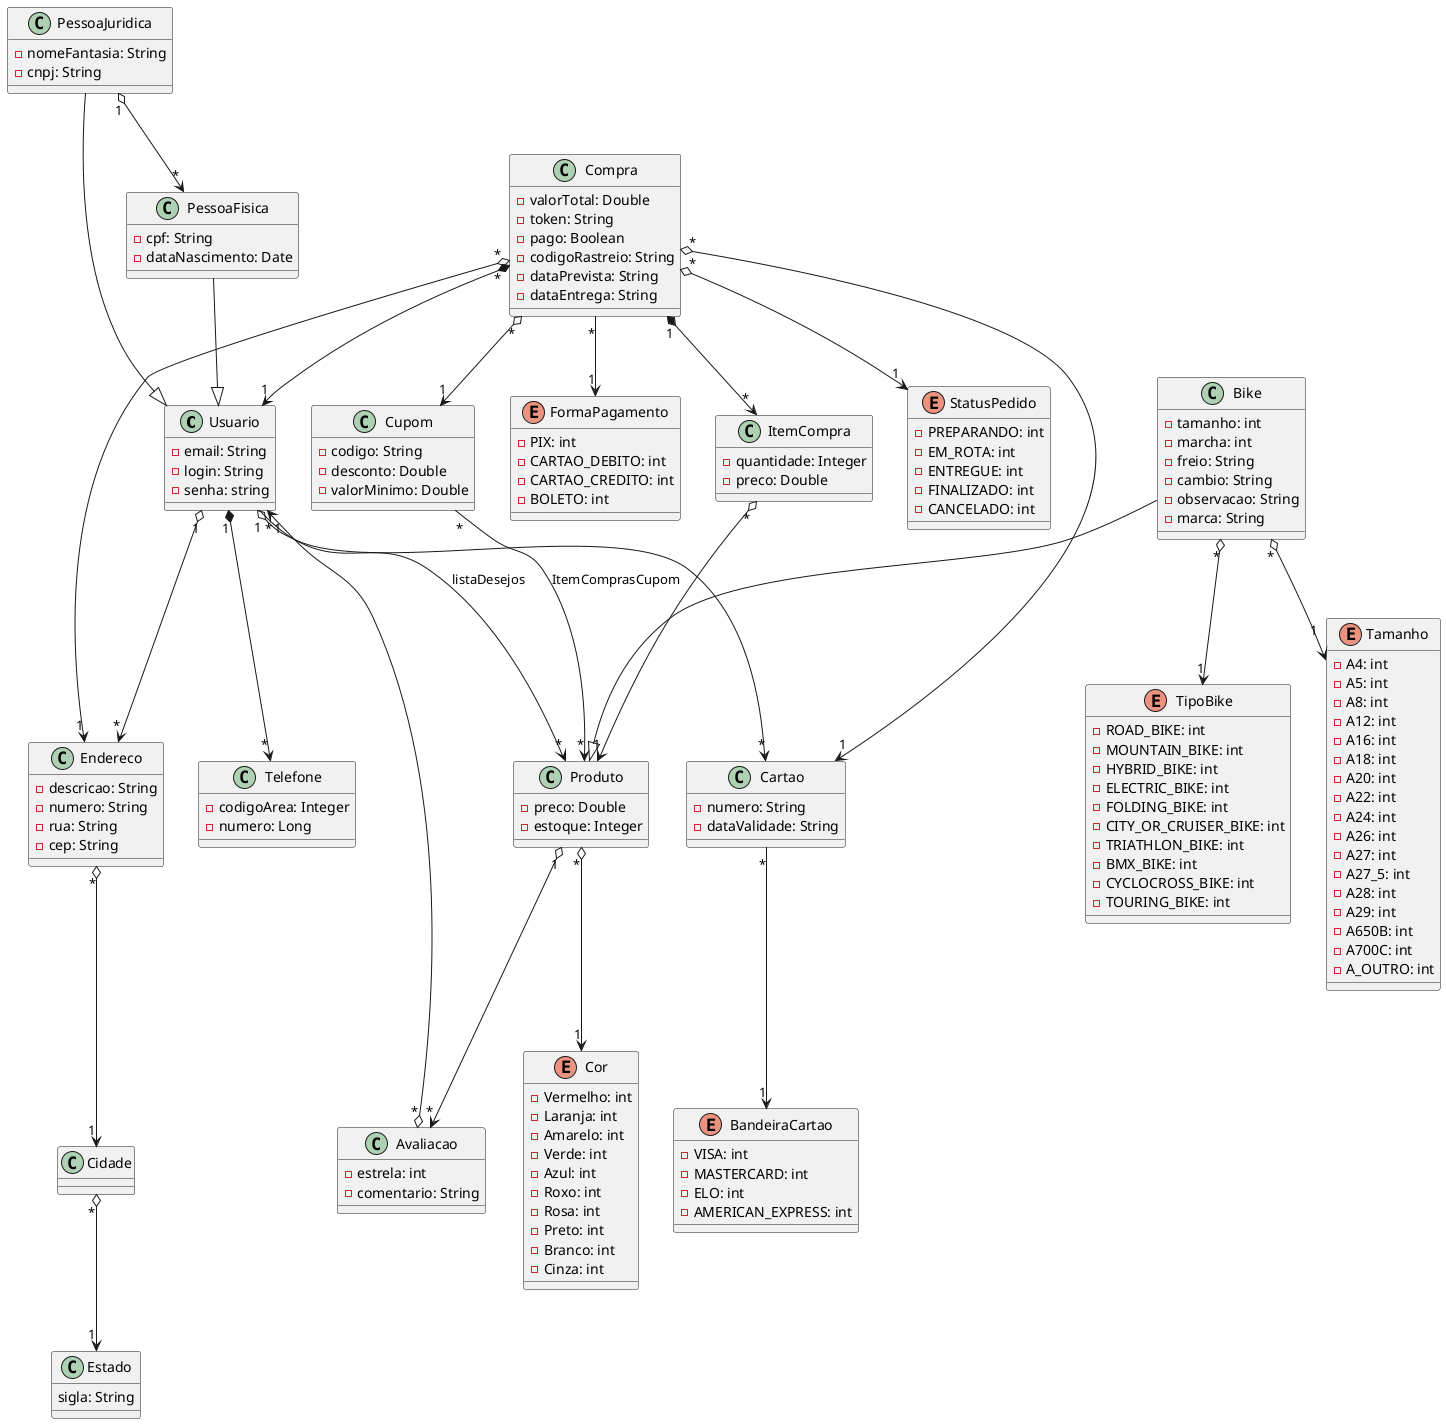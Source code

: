 @startuml

class Usuario {
    -email: String
    -login: String
    -senha: string
}

class Cartao{
    -numero: String
    -dataValidade: String
}

enum BandeiraCartao{
    -VISA: int
    -MASTERCARD: int
    -ELO: int
    -AMERICAN_EXPRESS: int

}

class Endereco{
    -descricao: String
    -numero: String
    -rua: String
    -cep: String
}

class Cidade{

}

class Estado{
    sigla: String
}

class PessoaFisica {
    -cpf: String
    -dataNascimento: Date
}

class PessoaJuridica {
    -nomeFantasia: String
    -cnpj: String

}

class Telefone{
    -codigoArea: Integer
    -numero: Long
}

class Produto {
    -preco: Double
    -estoque: Integer

}

class Bike {
    -tamanho: int
    -marcha: int
    -freio: String
    -cambio: String
    -observacao: String
    -marca: String
}

enum TipoBike{
    - ROAD_BIKE: int 
    - MOUNTAIN_BIKE: int 
    - HYBRID_BIKE: int 
    - ELECTRIC_BIKE: int 
    - FOLDING_BIKE: int 
    - CITY_OR_CRUISER_BIKE: int 
    - TRIATHLON_BIKE: int 
    - BMX_BIKE: int 
    - CYCLOCROSS_BIKE: int 
    - TOURING_BIKE: int
}

enum Tamanho{
    -A4: int
    -A5: int
    -A8: int
    -A12: int
    -A16: int
    -A18: int
    -A20: int
    -A22: int
    -A24: int
    -A26: int
    -A27: int
    -A27_5: int
    -A28: int
    -A29: int
    -A650B: int
    -A700C: int
    -A_OUTRO: int
    
}

class Compra{
    -valorTotal: Double
    -token: String
    -pago: Boolean
    -codigoRastreio: String
    -dataPrevista: String
    -dataEntrega: String
}


enum FormaPagamento{
    -PIX: int
    -CARTAO_DEBITO: int
    -CARTAO_CREDITO: int
    -BOLETO: int
}

enum StatusPedido{
    -PREPARANDO: int 
    -EM_ROTA: int 
    -ENTREGUE: int 
    -FINALIZADO: int 
    -CANCELADO: int 
}

class Avaliacao{
    -estrela: int
    -comentario: String
}


class Cupom{
    -codigo: String
    -desconto: Double
    -valorMinimo: Double
}

enum Cor{
    -Vermelho: int
    -Laranja: int
    -Amarelo: int
    -Verde: int
    -Azul: int
    -Roxo: int
    -Rosa: int
    -Preto: int
    -Branco: int
    -Cinza: int
}

class ItemCompra{
    -quantidade: Integer
    -preco: Double

}


Cidade "*" o--> "1" Estado
Endereco "*" o--> "1" Cidade

Compra "*" o--> "1" Cupom
Compra "1" *--> "*" ItemCompra
Compra "*" *--> "1" Usuario

Cupom "*" --> "*" Produto: ItemComprasCupom

Compra "*" o--> "1" Endereco

Compra "*" o--> "1" StatusPedido

Produto "1" o--> "*" Avaliacao

Avaliacao "*" o--> "1" Usuario

Compra "*" --> "1" FormaPagamento
Compra "*" o--> "1" Cartao

Cartao "*" --> "1" BandeiraCartao
Usuario "1" o--> "*" Cartao 
Usuario "1" o--> "*" Endereco
Usuario "1" *--> "*" Telefone

ItemCompra "*" o--> "1" Produto

Produto "*" o--> "1" Cor

Bike --|> Produto
Bike "*" o--> "1" Tamanho
Bike "*" o--> "1" TipoBike

Usuario "*" --> "*" Produto: listaDesejos
PessoaFisica --|> Usuario
PessoaJuridica --|> Usuario
PessoaJuridica "1" o--> "*" PessoaFisica


@enduml
